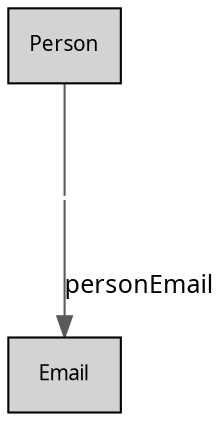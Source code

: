 digraph {
	graph [bb="0,0,274.48,36",
		landscape=false,
		outputorder=edgesfirst,
		overlap=scalexy,
		sep=0.5,
		splines=polyline
	];
	node [label="\N"];
	cpt_1	 [URL="Atlas.php?content=Concept&User=&Script=ProjectAdministration.adl&Concept=(.ProjectAdministration.adl)Person",
		fontname=sans,
		fontsize=10,
		height=0.5,
		label=Person,
		pos="27,18",
		shape=box,
		style=filled,
		width=0.75];
	relName_1	 [URL="Atlas.php?content=Relatiedetails&User=&Script=ProjectAdministration.adl&Relatiedetails=(.ProjectAdministration.adl)personEmail[Person*\
Email]",
		bgcolor=white,
		fontname=sans,
		fontsize=10,
		height=0.5,
		label="",
		pos="136.68,18",
		shape=plaintext,
		width=0.75];
	cpt_1 -> relName_1	 [arrowhead=none,
		arrowtail=none,
		color=gray35,
		decorate=false,
		dir=forward,
		fontname=sans,
		fontsize=12,
		headclip=false,
		labelfloat=false,
		labelfontcolor=black,
		pos="54.112,18 86.592,18 136.68,18 136.68,18"];
	cpt_2	 [URL="Atlas.php?content=Concept&User=&Script=ProjectAdministration.adl&Concept=(.ProjectAdministration.adl)Email",
		fontname=sans,
		fontsize=10,
		height=0.5,
		label=Email,
		pos="247.48,18",
		shape=box,
		style=filled,
		width=0.75];
	relName_1 -> cpt_2	 [arrowhead=normal,
		arrowtail=none,
		color=gray35,
		decorate=false,
		dir=forward,
		fontname=sans,
		fontsize=12,
		label=personEmail,
		labelfloat=false,
		labelfontcolor=black,
		lp="190,11.5",
		pos="e,220.37,18 136.68,18 136.68,18 178.12,18 210.31,18",
		tailclip=false];
}
